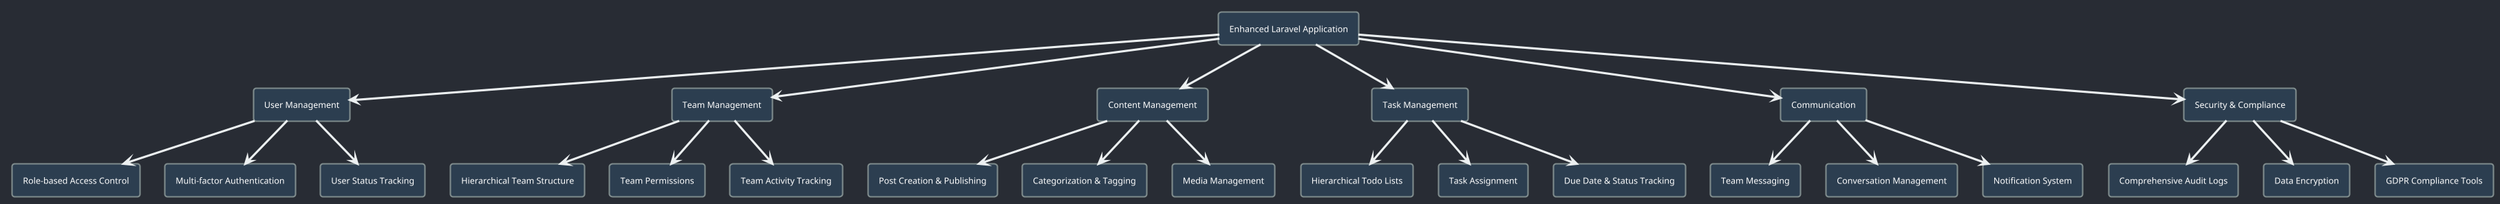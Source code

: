 @startuml Executive Summary Features (Dark Mode)

' Dark mode theme
!theme cyborg
skinparam backgroundColor #282c34
skinparam ArrowColor #ecf0f1
skinparam shadowing false
skinparam DefaultFontColor #FFFFFF

' Define styles
skinparam rectangle {
    BackgroundColor #2c3e50
    BorderColor #7f8c8d
    FontColor #FFFFFF
}

' Main components
rectangle "Enhanced Laravel Application" as A

' Main features
rectangle "User Management" as B
rectangle "Team Management" as C
rectangle "Content Management" as D
rectangle "Task Management" as E
rectangle "Communication" as F
rectangle "Security & Compliance" as G

' User Management features
rectangle "Role-based Access Control" as B1
rectangle "Multi-factor Authentication" as B2
rectangle "User Status Tracking" as B3

' Team Management features
rectangle "Hierarchical Team Structure" as C1
rectangle "Team Permissions" as C2
rectangle "Team Activity Tracking" as C3

' Content Management features
rectangle "Post Creation & Publishing" as D1
rectangle "Categorization & Tagging" as D2
rectangle "Media Management" as D3

' Task Management features
rectangle "Hierarchical Todo Lists" as E1
rectangle "Task Assignment" as E2
rectangle "Due Date & Status Tracking" as E3

' Communication features
rectangle "Team Messaging" as F1
rectangle "Conversation Management" as F2
rectangle "Notification System" as F3

' Security features
rectangle "Comprehensive Audit Logs" as G1
rectangle "Data Encryption" as G2
rectangle "GDPR Compliance Tools" as G3

' Connections
A -down-> B
A -down-> C
A -down-> D
A -down-> E
A -down-> F
A -down-> G

B -down-> B1
B -down-> B2
B -down-> B3

C -down-> C1
C -down-> C2
C -down-> C3

D -down-> D1
D -down-> D2
D -down-> D3

E -down-> E1
E -down-> E2
E -down-> E3

F -down-> F1
F -down-> F2
F -down-> F3

G -down-> G1
G -down-> G2
G -down-> G3

@enduml
